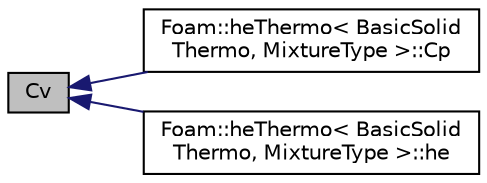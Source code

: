 digraph "Cv"
{
  bgcolor="transparent";
  edge [fontname="Helvetica",fontsize="10",labelfontname="Helvetica",labelfontsize="10"];
  node [fontname="Helvetica",fontsize="10",shape=record];
  rankdir="LR";
  Node49 [label="Cv",height=0.2,width=0.4,color="black", fillcolor="grey75", style="filled", fontcolor="black"];
  Node49 -> Node50 [dir="back",color="midnightblue",fontsize="10",style="solid",fontname="Helvetica"];
  Node50 [label="Foam::heThermo\< BasicSolid\lThermo, MixtureType \>::Cp",height=0.2,width=0.4,color="black",URL="$a31021.html#a21edcb07ad9656d54f3fbc6fa97df10a",tooltip="Heat capacity at constant pressure [J/kg/K]. "];
  Node49 -> Node51 [dir="back",color="midnightblue",fontsize="10",style="solid",fontname="Helvetica"];
  Node51 [label="Foam::heThermo\< BasicSolid\lThermo, MixtureType \>::he",height=0.2,width=0.4,color="black",URL="$a31021.html#a51e4b78e8fa1d1a773486d834cb2be8e",tooltip="Enthalpy/Internal energy [J/kg]. "];
}

